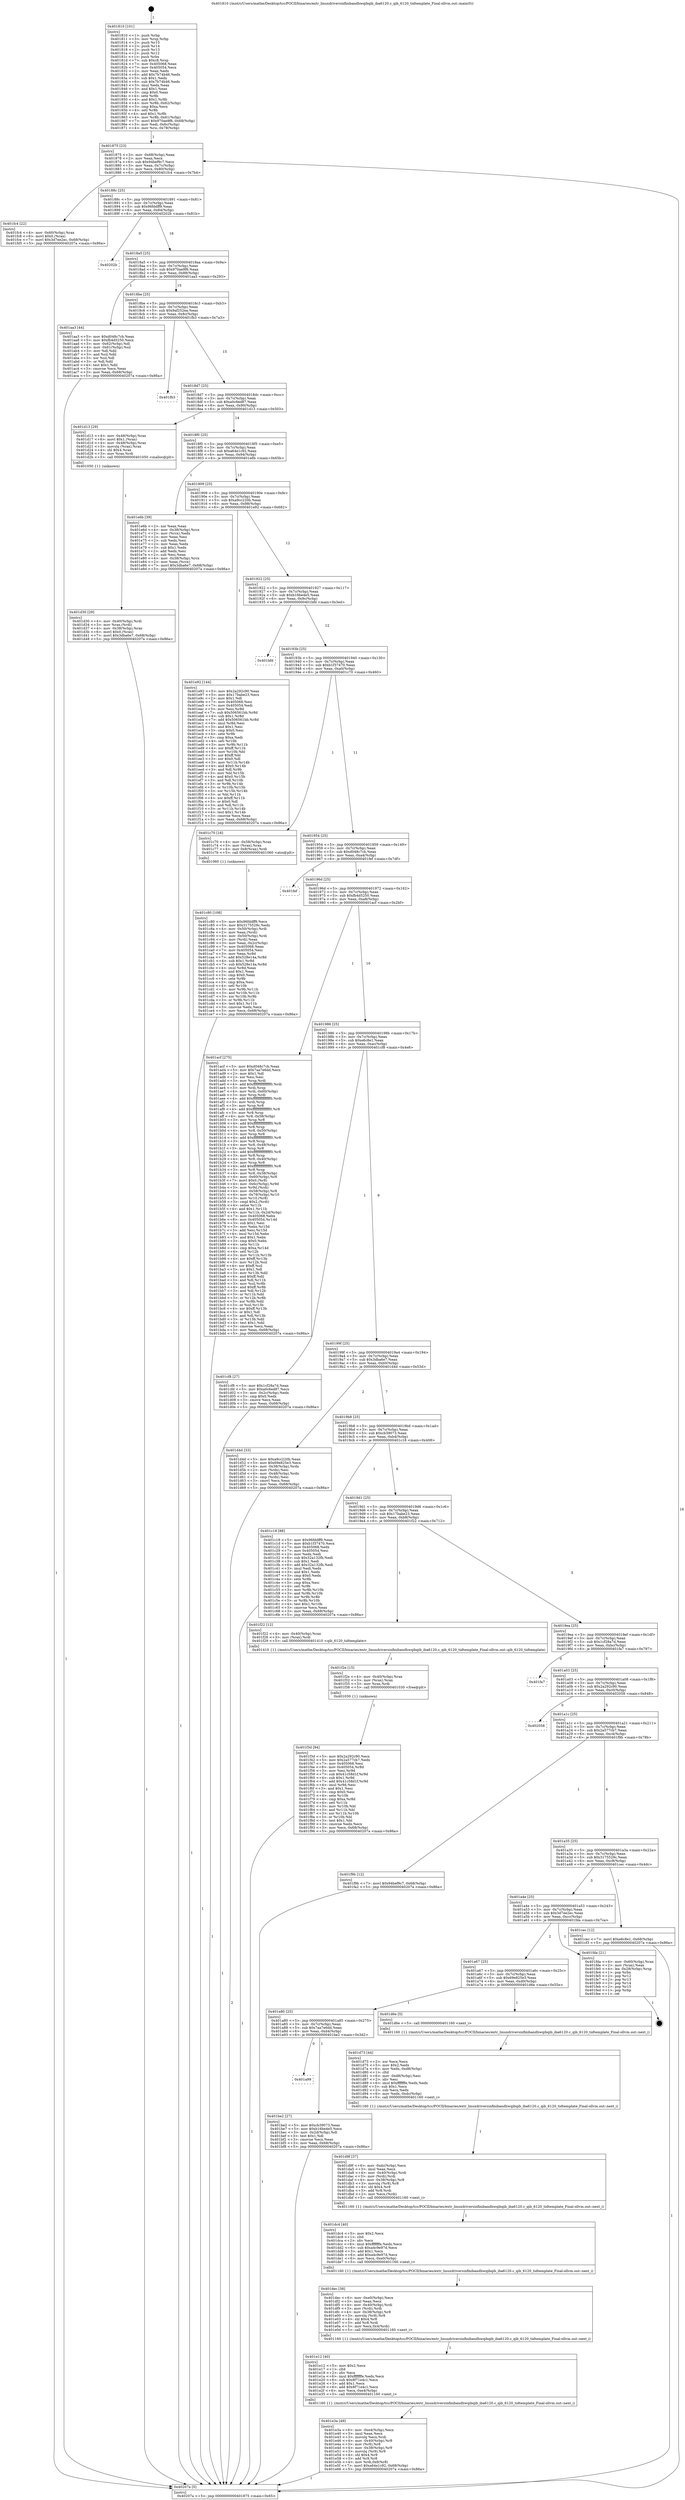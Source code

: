digraph "0x401810" {
  label = "0x401810 (/mnt/c/Users/mathe/Desktop/tcc/POCII/binaries/extr_linuxdriversinfinibandhwqibqib_iba6120.c_qib_6120_tidtemplate_Final-ollvm.out::main(0))"
  labelloc = "t"
  node[shape=record]

  Entry [label="",width=0.3,height=0.3,shape=circle,fillcolor=black,style=filled]
  "0x401875" [label="{
     0x401875 [23]\l
     | [instrs]\l
     &nbsp;&nbsp;0x401875 \<+3\>: mov -0x68(%rbp),%eax\l
     &nbsp;&nbsp;0x401878 \<+2\>: mov %eax,%ecx\l
     &nbsp;&nbsp;0x40187a \<+6\>: sub $0x94bef9c7,%ecx\l
     &nbsp;&nbsp;0x401880 \<+3\>: mov %eax,-0x7c(%rbp)\l
     &nbsp;&nbsp;0x401883 \<+3\>: mov %ecx,-0x80(%rbp)\l
     &nbsp;&nbsp;0x401886 \<+6\>: je 0000000000401fc4 \<main+0x7b4\>\l
  }"]
  "0x401fc4" [label="{
     0x401fc4 [22]\l
     | [instrs]\l
     &nbsp;&nbsp;0x401fc4 \<+4\>: mov -0x60(%rbp),%rax\l
     &nbsp;&nbsp;0x401fc8 \<+6\>: movl $0x0,(%rax)\l
     &nbsp;&nbsp;0x401fce \<+7\>: movl $0x3d7ee2ec,-0x68(%rbp)\l
     &nbsp;&nbsp;0x401fd5 \<+5\>: jmp 000000000040207a \<main+0x86a\>\l
  }"]
  "0x40188c" [label="{
     0x40188c [25]\l
     | [instrs]\l
     &nbsp;&nbsp;0x40188c \<+5\>: jmp 0000000000401891 \<main+0x81\>\l
     &nbsp;&nbsp;0x401891 \<+3\>: mov -0x7c(%rbp),%eax\l
     &nbsp;&nbsp;0x401894 \<+5\>: sub $0x96fddff9,%eax\l
     &nbsp;&nbsp;0x401899 \<+6\>: mov %eax,-0x84(%rbp)\l
     &nbsp;&nbsp;0x40189f \<+6\>: je 000000000040202b \<main+0x81b\>\l
  }"]
  Exit [label="",width=0.3,height=0.3,shape=circle,fillcolor=black,style=filled,peripheries=2]
  "0x40202b" [label="{
     0x40202b\l
  }", style=dashed]
  "0x4018a5" [label="{
     0x4018a5 [25]\l
     | [instrs]\l
     &nbsp;&nbsp;0x4018a5 \<+5\>: jmp 00000000004018aa \<main+0x9a\>\l
     &nbsp;&nbsp;0x4018aa \<+3\>: mov -0x7c(%rbp),%eax\l
     &nbsp;&nbsp;0x4018ad \<+5\>: sub $0x970ae9f6,%eax\l
     &nbsp;&nbsp;0x4018b2 \<+6\>: mov %eax,-0x88(%rbp)\l
     &nbsp;&nbsp;0x4018b8 \<+6\>: je 0000000000401aa3 \<main+0x293\>\l
  }"]
  "0x401f3d" [label="{
     0x401f3d [94]\l
     | [instrs]\l
     &nbsp;&nbsp;0x401f3d \<+5\>: mov $0x2a292c90,%ecx\l
     &nbsp;&nbsp;0x401f42 \<+5\>: mov $0x2a577cb7,%edx\l
     &nbsp;&nbsp;0x401f47 \<+7\>: mov 0x405068,%esi\l
     &nbsp;&nbsp;0x401f4e \<+8\>: mov 0x405054,%r8d\l
     &nbsp;&nbsp;0x401f56 \<+3\>: mov %esi,%r9d\l
     &nbsp;&nbsp;0x401f59 \<+7\>: sub $0x41c58d1f,%r9d\l
     &nbsp;&nbsp;0x401f60 \<+4\>: sub $0x1,%r9d\l
     &nbsp;&nbsp;0x401f64 \<+7\>: add $0x41c58d1f,%r9d\l
     &nbsp;&nbsp;0x401f6b \<+4\>: imul %r9d,%esi\l
     &nbsp;&nbsp;0x401f6f \<+3\>: and $0x1,%esi\l
     &nbsp;&nbsp;0x401f72 \<+3\>: cmp $0x0,%esi\l
     &nbsp;&nbsp;0x401f75 \<+4\>: sete %r10b\l
     &nbsp;&nbsp;0x401f79 \<+4\>: cmp $0xa,%r8d\l
     &nbsp;&nbsp;0x401f7d \<+4\>: setl %r11b\l
     &nbsp;&nbsp;0x401f81 \<+3\>: mov %r10b,%bl\l
     &nbsp;&nbsp;0x401f84 \<+3\>: and %r11b,%bl\l
     &nbsp;&nbsp;0x401f87 \<+3\>: xor %r11b,%r10b\l
     &nbsp;&nbsp;0x401f8a \<+3\>: or %r10b,%bl\l
     &nbsp;&nbsp;0x401f8d \<+3\>: test $0x1,%bl\l
     &nbsp;&nbsp;0x401f90 \<+3\>: cmovne %edx,%ecx\l
     &nbsp;&nbsp;0x401f93 \<+3\>: mov %ecx,-0x68(%rbp)\l
     &nbsp;&nbsp;0x401f96 \<+5\>: jmp 000000000040207a \<main+0x86a\>\l
  }"]
  "0x401aa3" [label="{
     0x401aa3 [44]\l
     | [instrs]\l
     &nbsp;&nbsp;0x401aa3 \<+5\>: mov $0xd048c7cb,%eax\l
     &nbsp;&nbsp;0x401aa8 \<+5\>: mov $0xfb4d5250,%ecx\l
     &nbsp;&nbsp;0x401aad \<+3\>: mov -0x62(%rbp),%dl\l
     &nbsp;&nbsp;0x401ab0 \<+4\>: mov -0x61(%rbp),%sil\l
     &nbsp;&nbsp;0x401ab4 \<+3\>: mov %dl,%dil\l
     &nbsp;&nbsp;0x401ab7 \<+3\>: and %sil,%dil\l
     &nbsp;&nbsp;0x401aba \<+3\>: xor %sil,%dl\l
     &nbsp;&nbsp;0x401abd \<+3\>: or %dl,%dil\l
     &nbsp;&nbsp;0x401ac0 \<+4\>: test $0x1,%dil\l
     &nbsp;&nbsp;0x401ac4 \<+3\>: cmovne %ecx,%eax\l
     &nbsp;&nbsp;0x401ac7 \<+3\>: mov %eax,-0x68(%rbp)\l
     &nbsp;&nbsp;0x401aca \<+5\>: jmp 000000000040207a \<main+0x86a\>\l
  }"]
  "0x4018be" [label="{
     0x4018be [25]\l
     | [instrs]\l
     &nbsp;&nbsp;0x4018be \<+5\>: jmp 00000000004018c3 \<main+0xb3\>\l
     &nbsp;&nbsp;0x4018c3 \<+3\>: mov -0x7c(%rbp),%eax\l
     &nbsp;&nbsp;0x4018c6 \<+5\>: sub $0x9af252ea,%eax\l
     &nbsp;&nbsp;0x4018cb \<+6\>: mov %eax,-0x8c(%rbp)\l
     &nbsp;&nbsp;0x4018d1 \<+6\>: je 0000000000401fb3 \<main+0x7a3\>\l
  }"]
  "0x40207a" [label="{
     0x40207a [5]\l
     | [instrs]\l
     &nbsp;&nbsp;0x40207a \<+5\>: jmp 0000000000401875 \<main+0x65\>\l
  }"]
  "0x401810" [label="{
     0x401810 [101]\l
     | [instrs]\l
     &nbsp;&nbsp;0x401810 \<+1\>: push %rbp\l
     &nbsp;&nbsp;0x401811 \<+3\>: mov %rsp,%rbp\l
     &nbsp;&nbsp;0x401814 \<+2\>: push %r15\l
     &nbsp;&nbsp;0x401816 \<+2\>: push %r14\l
     &nbsp;&nbsp;0x401818 \<+2\>: push %r13\l
     &nbsp;&nbsp;0x40181a \<+2\>: push %r12\l
     &nbsp;&nbsp;0x40181c \<+1\>: push %rbx\l
     &nbsp;&nbsp;0x40181d \<+7\>: sub $0xc8,%rsp\l
     &nbsp;&nbsp;0x401824 \<+7\>: mov 0x405068,%eax\l
     &nbsp;&nbsp;0x40182b \<+7\>: mov 0x405054,%ecx\l
     &nbsp;&nbsp;0x401832 \<+2\>: mov %eax,%edx\l
     &nbsp;&nbsp;0x401834 \<+6\>: add $0x7b74b46,%edx\l
     &nbsp;&nbsp;0x40183a \<+3\>: sub $0x1,%edx\l
     &nbsp;&nbsp;0x40183d \<+6\>: sub $0x7b74b46,%edx\l
     &nbsp;&nbsp;0x401843 \<+3\>: imul %edx,%eax\l
     &nbsp;&nbsp;0x401846 \<+3\>: and $0x1,%eax\l
     &nbsp;&nbsp;0x401849 \<+3\>: cmp $0x0,%eax\l
     &nbsp;&nbsp;0x40184c \<+4\>: sete %r8b\l
     &nbsp;&nbsp;0x401850 \<+4\>: and $0x1,%r8b\l
     &nbsp;&nbsp;0x401854 \<+4\>: mov %r8b,-0x62(%rbp)\l
     &nbsp;&nbsp;0x401858 \<+3\>: cmp $0xa,%ecx\l
     &nbsp;&nbsp;0x40185b \<+4\>: setl %r8b\l
     &nbsp;&nbsp;0x40185f \<+4\>: and $0x1,%r8b\l
     &nbsp;&nbsp;0x401863 \<+4\>: mov %r8b,-0x61(%rbp)\l
     &nbsp;&nbsp;0x401867 \<+7\>: movl $0x970ae9f6,-0x68(%rbp)\l
     &nbsp;&nbsp;0x40186e \<+3\>: mov %edi,-0x6c(%rbp)\l
     &nbsp;&nbsp;0x401871 \<+4\>: mov %rsi,-0x78(%rbp)\l
  }"]
  "0x401f2e" [label="{
     0x401f2e [15]\l
     | [instrs]\l
     &nbsp;&nbsp;0x401f2e \<+4\>: mov -0x40(%rbp),%rax\l
     &nbsp;&nbsp;0x401f32 \<+3\>: mov (%rax),%rax\l
     &nbsp;&nbsp;0x401f35 \<+3\>: mov %rax,%rdi\l
     &nbsp;&nbsp;0x401f38 \<+5\>: call 0000000000401030 \<free@plt\>\l
     | [calls]\l
     &nbsp;&nbsp;0x401030 \{1\} (unknown)\l
  }"]
  "0x401fb3" [label="{
     0x401fb3\l
  }", style=dashed]
  "0x4018d7" [label="{
     0x4018d7 [25]\l
     | [instrs]\l
     &nbsp;&nbsp;0x4018d7 \<+5\>: jmp 00000000004018dc \<main+0xcc\>\l
     &nbsp;&nbsp;0x4018dc \<+3\>: mov -0x7c(%rbp),%eax\l
     &nbsp;&nbsp;0x4018df \<+5\>: sub $0xa0c6ed87,%eax\l
     &nbsp;&nbsp;0x4018e4 \<+6\>: mov %eax,-0x90(%rbp)\l
     &nbsp;&nbsp;0x4018ea \<+6\>: je 0000000000401d13 \<main+0x503\>\l
  }"]
  "0x401e3a" [label="{
     0x401e3a [49]\l
     | [instrs]\l
     &nbsp;&nbsp;0x401e3a \<+6\>: mov -0xe4(%rbp),%ecx\l
     &nbsp;&nbsp;0x401e40 \<+3\>: imul %eax,%ecx\l
     &nbsp;&nbsp;0x401e43 \<+3\>: movslq %ecx,%rdi\l
     &nbsp;&nbsp;0x401e46 \<+4\>: mov -0x40(%rbp),%r8\l
     &nbsp;&nbsp;0x401e4a \<+3\>: mov (%r8),%r8\l
     &nbsp;&nbsp;0x401e4d \<+4\>: mov -0x38(%rbp),%r9\l
     &nbsp;&nbsp;0x401e51 \<+3\>: movslq (%r9),%r9\l
     &nbsp;&nbsp;0x401e54 \<+4\>: shl $0x4,%r9\l
     &nbsp;&nbsp;0x401e58 \<+3\>: add %r9,%r8\l
     &nbsp;&nbsp;0x401e5b \<+4\>: mov %rdi,0x8(%r8)\l
     &nbsp;&nbsp;0x401e5f \<+7\>: movl $0xa64e1c92,-0x68(%rbp)\l
     &nbsp;&nbsp;0x401e66 \<+5\>: jmp 000000000040207a \<main+0x86a\>\l
  }"]
  "0x401d13" [label="{
     0x401d13 [29]\l
     | [instrs]\l
     &nbsp;&nbsp;0x401d13 \<+4\>: mov -0x48(%rbp),%rax\l
     &nbsp;&nbsp;0x401d17 \<+6\>: movl $0x1,(%rax)\l
     &nbsp;&nbsp;0x401d1d \<+4\>: mov -0x48(%rbp),%rax\l
     &nbsp;&nbsp;0x401d21 \<+3\>: movslq (%rax),%rax\l
     &nbsp;&nbsp;0x401d24 \<+4\>: shl $0x4,%rax\l
     &nbsp;&nbsp;0x401d28 \<+3\>: mov %rax,%rdi\l
     &nbsp;&nbsp;0x401d2b \<+5\>: call 0000000000401050 \<malloc@plt\>\l
     | [calls]\l
     &nbsp;&nbsp;0x401050 \{1\} (unknown)\l
  }"]
  "0x4018f0" [label="{
     0x4018f0 [25]\l
     | [instrs]\l
     &nbsp;&nbsp;0x4018f0 \<+5\>: jmp 00000000004018f5 \<main+0xe5\>\l
     &nbsp;&nbsp;0x4018f5 \<+3\>: mov -0x7c(%rbp),%eax\l
     &nbsp;&nbsp;0x4018f8 \<+5\>: sub $0xa64e1c92,%eax\l
     &nbsp;&nbsp;0x4018fd \<+6\>: mov %eax,-0x94(%rbp)\l
     &nbsp;&nbsp;0x401903 \<+6\>: je 0000000000401e6b \<main+0x65b\>\l
  }"]
  "0x401e12" [label="{
     0x401e12 [40]\l
     | [instrs]\l
     &nbsp;&nbsp;0x401e12 \<+5\>: mov $0x2,%ecx\l
     &nbsp;&nbsp;0x401e17 \<+1\>: cltd\l
     &nbsp;&nbsp;0x401e18 \<+2\>: idiv %ecx\l
     &nbsp;&nbsp;0x401e1a \<+6\>: imul $0xfffffffe,%edx,%ecx\l
     &nbsp;&nbsp;0x401e20 \<+6\>: sub $0x8f71e4c1,%ecx\l
     &nbsp;&nbsp;0x401e26 \<+3\>: add $0x1,%ecx\l
     &nbsp;&nbsp;0x401e29 \<+6\>: add $0x8f71e4c1,%ecx\l
     &nbsp;&nbsp;0x401e2f \<+6\>: mov %ecx,-0xe4(%rbp)\l
     &nbsp;&nbsp;0x401e35 \<+5\>: call 0000000000401160 \<next_i\>\l
     | [calls]\l
     &nbsp;&nbsp;0x401160 \{1\} (/mnt/c/Users/mathe/Desktop/tcc/POCII/binaries/extr_linuxdriversinfinibandhwqibqib_iba6120.c_qib_6120_tidtemplate_Final-ollvm.out::next_i)\l
  }"]
  "0x401e6b" [label="{
     0x401e6b [39]\l
     | [instrs]\l
     &nbsp;&nbsp;0x401e6b \<+2\>: xor %eax,%eax\l
     &nbsp;&nbsp;0x401e6d \<+4\>: mov -0x38(%rbp),%rcx\l
     &nbsp;&nbsp;0x401e71 \<+2\>: mov (%rcx),%edx\l
     &nbsp;&nbsp;0x401e73 \<+2\>: mov %eax,%esi\l
     &nbsp;&nbsp;0x401e75 \<+2\>: sub %edx,%esi\l
     &nbsp;&nbsp;0x401e77 \<+2\>: mov %eax,%edx\l
     &nbsp;&nbsp;0x401e79 \<+3\>: sub $0x1,%edx\l
     &nbsp;&nbsp;0x401e7c \<+2\>: add %edx,%esi\l
     &nbsp;&nbsp;0x401e7e \<+2\>: sub %esi,%eax\l
     &nbsp;&nbsp;0x401e80 \<+4\>: mov -0x38(%rbp),%rcx\l
     &nbsp;&nbsp;0x401e84 \<+2\>: mov %eax,(%rcx)\l
     &nbsp;&nbsp;0x401e86 \<+7\>: movl $0x3dba6e7,-0x68(%rbp)\l
     &nbsp;&nbsp;0x401e8d \<+5\>: jmp 000000000040207a \<main+0x86a\>\l
  }"]
  "0x401909" [label="{
     0x401909 [25]\l
     | [instrs]\l
     &nbsp;&nbsp;0x401909 \<+5\>: jmp 000000000040190e \<main+0xfe\>\l
     &nbsp;&nbsp;0x40190e \<+3\>: mov -0x7c(%rbp),%eax\l
     &nbsp;&nbsp;0x401911 \<+5\>: sub $0xa9cc220b,%eax\l
     &nbsp;&nbsp;0x401916 \<+6\>: mov %eax,-0x98(%rbp)\l
     &nbsp;&nbsp;0x40191c \<+6\>: je 0000000000401e92 \<main+0x682\>\l
  }"]
  "0x401dec" [label="{
     0x401dec [38]\l
     | [instrs]\l
     &nbsp;&nbsp;0x401dec \<+6\>: mov -0xe0(%rbp),%ecx\l
     &nbsp;&nbsp;0x401df2 \<+3\>: imul %eax,%ecx\l
     &nbsp;&nbsp;0x401df5 \<+4\>: mov -0x40(%rbp),%rdi\l
     &nbsp;&nbsp;0x401df9 \<+3\>: mov (%rdi),%rdi\l
     &nbsp;&nbsp;0x401dfc \<+4\>: mov -0x38(%rbp),%r8\l
     &nbsp;&nbsp;0x401e00 \<+3\>: movslq (%r8),%r8\l
     &nbsp;&nbsp;0x401e03 \<+4\>: shl $0x4,%r8\l
     &nbsp;&nbsp;0x401e07 \<+3\>: add %r8,%rdi\l
     &nbsp;&nbsp;0x401e0a \<+3\>: mov %ecx,0x4(%rdi)\l
     &nbsp;&nbsp;0x401e0d \<+5\>: call 0000000000401160 \<next_i\>\l
     | [calls]\l
     &nbsp;&nbsp;0x401160 \{1\} (/mnt/c/Users/mathe/Desktop/tcc/POCII/binaries/extr_linuxdriversinfinibandhwqibqib_iba6120.c_qib_6120_tidtemplate_Final-ollvm.out::next_i)\l
  }"]
  "0x401e92" [label="{
     0x401e92 [144]\l
     | [instrs]\l
     &nbsp;&nbsp;0x401e92 \<+5\>: mov $0x2a292c90,%eax\l
     &nbsp;&nbsp;0x401e97 \<+5\>: mov $0x17babe23,%ecx\l
     &nbsp;&nbsp;0x401e9c \<+2\>: mov $0x1,%dl\l
     &nbsp;&nbsp;0x401e9e \<+7\>: mov 0x405068,%esi\l
     &nbsp;&nbsp;0x401ea5 \<+7\>: mov 0x405054,%edi\l
     &nbsp;&nbsp;0x401eac \<+3\>: mov %esi,%r8d\l
     &nbsp;&nbsp;0x401eaf \<+7\>: sub $0x506561bb,%r8d\l
     &nbsp;&nbsp;0x401eb6 \<+4\>: sub $0x1,%r8d\l
     &nbsp;&nbsp;0x401eba \<+7\>: add $0x506561bb,%r8d\l
     &nbsp;&nbsp;0x401ec1 \<+4\>: imul %r8d,%esi\l
     &nbsp;&nbsp;0x401ec5 \<+3\>: and $0x1,%esi\l
     &nbsp;&nbsp;0x401ec8 \<+3\>: cmp $0x0,%esi\l
     &nbsp;&nbsp;0x401ecb \<+4\>: sete %r9b\l
     &nbsp;&nbsp;0x401ecf \<+3\>: cmp $0xa,%edi\l
     &nbsp;&nbsp;0x401ed2 \<+4\>: setl %r10b\l
     &nbsp;&nbsp;0x401ed6 \<+3\>: mov %r9b,%r11b\l
     &nbsp;&nbsp;0x401ed9 \<+4\>: xor $0xff,%r11b\l
     &nbsp;&nbsp;0x401edd \<+3\>: mov %r10b,%bl\l
     &nbsp;&nbsp;0x401ee0 \<+3\>: xor $0xff,%bl\l
     &nbsp;&nbsp;0x401ee3 \<+3\>: xor $0x0,%dl\l
     &nbsp;&nbsp;0x401ee6 \<+3\>: mov %r11b,%r14b\l
     &nbsp;&nbsp;0x401ee9 \<+4\>: and $0x0,%r14b\l
     &nbsp;&nbsp;0x401eed \<+3\>: and %dl,%r9b\l
     &nbsp;&nbsp;0x401ef0 \<+3\>: mov %bl,%r15b\l
     &nbsp;&nbsp;0x401ef3 \<+4\>: and $0x0,%r15b\l
     &nbsp;&nbsp;0x401ef7 \<+3\>: and %dl,%r10b\l
     &nbsp;&nbsp;0x401efa \<+3\>: or %r9b,%r14b\l
     &nbsp;&nbsp;0x401efd \<+3\>: or %r10b,%r15b\l
     &nbsp;&nbsp;0x401f00 \<+3\>: xor %r15b,%r14b\l
     &nbsp;&nbsp;0x401f03 \<+3\>: or %bl,%r11b\l
     &nbsp;&nbsp;0x401f06 \<+4\>: xor $0xff,%r11b\l
     &nbsp;&nbsp;0x401f0a \<+3\>: or $0x0,%dl\l
     &nbsp;&nbsp;0x401f0d \<+3\>: and %dl,%r11b\l
     &nbsp;&nbsp;0x401f10 \<+3\>: or %r11b,%r14b\l
     &nbsp;&nbsp;0x401f13 \<+4\>: test $0x1,%r14b\l
     &nbsp;&nbsp;0x401f17 \<+3\>: cmovne %ecx,%eax\l
     &nbsp;&nbsp;0x401f1a \<+3\>: mov %eax,-0x68(%rbp)\l
     &nbsp;&nbsp;0x401f1d \<+5\>: jmp 000000000040207a \<main+0x86a\>\l
  }"]
  "0x401922" [label="{
     0x401922 [25]\l
     | [instrs]\l
     &nbsp;&nbsp;0x401922 \<+5\>: jmp 0000000000401927 \<main+0x117\>\l
     &nbsp;&nbsp;0x401927 \<+3\>: mov -0x7c(%rbp),%eax\l
     &nbsp;&nbsp;0x40192a \<+5\>: sub $0xb16be4e5,%eax\l
     &nbsp;&nbsp;0x40192f \<+6\>: mov %eax,-0x9c(%rbp)\l
     &nbsp;&nbsp;0x401935 \<+6\>: je 0000000000401bfd \<main+0x3ed\>\l
  }"]
  "0x401dc4" [label="{
     0x401dc4 [40]\l
     | [instrs]\l
     &nbsp;&nbsp;0x401dc4 \<+5\>: mov $0x2,%ecx\l
     &nbsp;&nbsp;0x401dc9 \<+1\>: cltd\l
     &nbsp;&nbsp;0x401dca \<+2\>: idiv %ecx\l
     &nbsp;&nbsp;0x401dcc \<+6\>: imul $0xfffffffe,%edx,%ecx\l
     &nbsp;&nbsp;0x401dd2 \<+6\>: sub $0xa4c9e97d,%ecx\l
     &nbsp;&nbsp;0x401dd8 \<+3\>: add $0x1,%ecx\l
     &nbsp;&nbsp;0x401ddb \<+6\>: add $0xa4c9e97d,%ecx\l
     &nbsp;&nbsp;0x401de1 \<+6\>: mov %ecx,-0xe0(%rbp)\l
     &nbsp;&nbsp;0x401de7 \<+5\>: call 0000000000401160 \<next_i\>\l
     | [calls]\l
     &nbsp;&nbsp;0x401160 \{1\} (/mnt/c/Users/mathe/Desktop/tcc/POCII/binaries/extr_linuxdriversinfinibandhwqibqib_iba6120.c_qib_6120_tidtemplate_Final-ollvm.out::next_i)\l
  }"]
  "0x401bfd" [label="{
     0x401bfd\l
  }", style=dashed]
  "0x40193b" [label="{
     0x40193b [25]\l
     | [instrs]\l
     &nbsp;&nbsp;0x40193b \<+5\>: jmp 0000000000401940 \<main+0x130\>\l
     &nbsp;&nbsp;0x401940 \<+3\>: mov -0x7c(%rbp),%eax\l
     &nbsp;&nbsp;0x401943 \<+5\>: sub $0xb1f37470,%eax\l
     &nbsp;&nbsp;0x401948 \<+6\>: mov %eax,-0xa0(%rbp)\l
     &nbsp;&nbsp;0x40194e \<+6\>: je 0000000000401c70 \<main+0x460\>\l
  }"]
  "0x401d9f" [label="{
     0x401d9f [37]\l
     | [instrs]\l
     &nbsp;&nbsp;0x401d9f \<+6\>: mov -0xdc(%rbp),%ecx\l
     &nbsp;&nbsp;0x401da5 \<+3\>: imul %eax,%ecx\l
     &nbsp;&nbsp;0x401da8 \<+4\>: mov -0x40(%rbp),%rdi\l
     &nbsp;&nbsp;0x401dac \<+3\>: mov (%rdi),%rdi\l
     &nbsp;&nbsp;0x401daf \<+4\>: mov -0x38(%rbp),%r8\l
     &nbsp;&nbsp;0x401db3 \<+3\>: movslq (%r8),%r8\l
     &nbsp;&nbsp;0x401db6 \<+4\>: shl $0x4,%r8\l
     &nbsp;&nbsp;0x401dba \<+3\>: add %r8,%rdi\l
     &nbsp;&nbsp;0x401dbd \<+2\>: mov %ecx,(%rdi)\l
     &nbsp;&nbsp;0x401dbf \<+5\>: call 0000000000401160 \<next_i\>\l
     | [calls]\l
     &nbsp;&nbsp;0x401160 \{1\} (/mnt/c/Users/mathe/Desktop/tcc/POCII/binaries/extr_linuxdriversinfinibandhwqibqib_iba6120.c_qib_6120_tidtemplate_Final-ollvm.out::next_i)\l
  }"]
  "0x401c70" [label="{
     0x401c70 [16]\l
     | [instrs]\l
     &nbsp;&nbsp;0x401c70 \<+4\>: mov -0x58(%rbp),%rax\l
     &nbsp;&nbsp;0x401c74 \<+3\>: mov (%rax),%rax\l
     &nbsp;&nbsp;0x401c77 \<+4\>: mov 0x8(%rax),%rdi\l
     &nbsp;&nbsp;0x401c7b \<+5\>: call 0000000000401060 \<atoi@plt\>\l
     | [calls]\l
     &nbsp;&nbsp;0x401060 \{1\} (unknown)\l
  }"]
  "0x401954" [label="{
     0x401954 [25]\l
     | [instrs]\l
     &nbsp;&nbsp;0x401954 \<+5\>: jmp 0000000000401959 \<main+0x149\>\l
     &nbsp;&nbsp;0x401959 \<+3\>: mov -0x7c(%rbp),%eax\l
     &nbsp;&nbsp;0x40195c \<+5\>: sub $0xd048c7cb,%eax\l
     &nbsp;&nbsp;0x401961 \<+6\>: mov %eax,-0xa4(%rbp)\l
     &nbsp;&nbsp;0x401967 \<+6\>: je 0000000000401fef \<main+0x7df\>\l
  }"]
  "0x401d73" [label="{
     0x401d73 [44]\l
     | [instrs]\l
     &nbsp;&nbsp;0x401d73 \<+2\>: xor %ecx,%ecx\l
     &nbsp;&nbsp;0x401d75 \<+5\>: mov $0x2,%edx\l
     &nbsp;&nbsp;0x401d7a \<+6\>: mov %edx,-0xd8(%rbp)\l
     &nbsp;&nbsp;0x401d80 \<+1\>: cltd\l
     &nbsp;&nbsp;0x401d81 \<+6\>: mov -0xd8(%rbp),%esi\l
     &nbsp;&nbsp;0x401d87 \<+2\>: idiv %esi\l
     &nbsp;&nbsp;0x401d89 \<+6\>: imul $0xfffffffe,%edx,%edx\l
     &nbsp;&nbsp;0x401d8f \<+3\>: sub $0x1,%ecx\l
     &nbsp;&nbsp;0x401d92 \<+2\>: sub %ecx,%edx\l
     &nbsp;&nbsp;0x401d94 \<+6\>: mov %edx,-0xdc(%rbp)\l
     &nbsp;&nbsp;0x401d9a \<+5\>: call 0000000000401160 \<next_i\>\l
     | [calls]\l
     &nbsp;&nbsp;0x401160 \{1\} (/mnt/c/Users/mathe/Desktop/tcc/POCII/binaries/extr_linuxdriversinfinibandhwqibqib_iba6120.c_qib_6120_tidtemplate_Final-ollvm.out::next_i)\l
  }"]
  "0x401fef" [label="{
     0x401fef\l
  }", style=dashed]
  "0x40196d" [label="{
     0x40196d [25]\l
     | [instrs]\l
     &nbsp;&nbsp;0x40196d \<+5\>: jmp 0000000000401972 \<main+0x162\>\l
     &nbsp;&nbsp;0x401972 \<+3\>: mov -0x7c(%rbp),%eax\l
     &nbsp;&nbsp;0x401975 \<+5\>: sub $0xfb4d5250,%eax\l
     &nbsp;&nbsp;0x40197a \<+6\>: mov %eax,-0xa8(%rbp)\l
     &nbsp;&nbsp;0x401980 \<+6\>: je 0000000000401acf \<main+0x2bf\>\l
  }"]
  "0x401d30" [label="{
     0x401d30 [29]\l
     | [instrs]\l
     &nbsp;&nbsp;0x401d30 \<+4\>: mov -0x40(%rbp),%rdi\l
     &nbsp;&nbsp;0x401d34 \<+3\>: mov %rax,(%rdi)\l
     &nbsp;&nbsp;0x401d37 \<+4\>: mov -0x38(%rbp),%rax\l
     &nbsp;&nbsp;0x401d3b \<+6\>: movl $0x0,(%rax)\l
     &nbsp;&nbsp;0x401d41 \<+7\>: movl $0x3dba6e7,-0x68(%rbp)\l
     &nbsp;&nbsp;0x401d48 \<+5\>: jmp 000000000040207a \<main+0x86a\>\l
  }"]
  "0x401acf" [label="{
     0x401acf [275]\l
     | [instrs]\l
     &nbsp;&nbsp;0x401acf \<+5\>: mov $0xd048c7cb,%eax\l
     &nbsp;&nbsp;0x401ad4 \<+5\>: mov $0x7aa7e6dd,%ecx\l
     &nbsp;&nbsp;0x401ad9 \<+2\>: mov $0x1,%dl\l
     &nbsp;&nbsp;0x401adb \<+2\>: xor %esi,%esi\l
     &nbsp;&nbsp;0x401add \<+3\>: mov %rsp,%rdi\l
     &nbsp;&nbsp;0x401ae0 \<+4\>: add $0xfffffffffffffff0,%rdi\l
     &nbsp;&nbsp;0x401ae4 \<+3\>: mov %rdi,%rsp\l
     &nbsp;&nbsp;0x401ae7 \<+4\>: mov %rdi,-0x60(%rbp)\l
     &nbsp;&nbsp;0x401aeb \<+3\>: mov %rsp,%rdi\l
     &nbsp;&nbsp;0x401aee \<+4\>: add $0xfffffffffffffff0,%rdi\l
     &nbsp;&nbsp;0x401af2 \<+3\>: mov %rdi,%rsp\l
     &nbsp;&nbsp;0x401af5 \<+3\>: mov %rsp,%r8\l
     &nbsp;&nbsp;0x401af8 \<+4\>: add $0xfffffffffffffff0,%r8\l
     &nbsp;&nbsp;0x401afc \<+3\>: mov %r8,%rsp\l
     &nbsp;&nbsp;0x401aff \<+4\>: mov %r8,-0x58(%rbp)\l
     &nbsp;&nbsp;0x401b03 \<+3\>: mov %rsp,%r8\l
     &nbsp;&nbsp;0x401b06 \<+4\>: add $0xfffffffffffffff0,%r8\l
     &nbsp;&nbsp;0x401b0a \<+3\>: mov %r8,%rsp\l
     &nbsp;&nbsp;0x401b0d \<+4\>: mov %r8,-0x50(%rbp)\l
     &nbsp;&nbsp;0x401b11 \<+3\>: mov %rsp,%r8\l
     &nbsp;&nbsp;0x401b14 \<+4\>: add $0xfffffffffffffff0,%r8\l
     &nbsp;&nbsp;0x401b18 \<+3\>: mov %r8,%rsp\l
     &nbsp;&nbsp;0x401b1b \<+4\>: mov %r8,-0x48(%rbp)\l
     &nbsp;&nbsp;0x401b1f \<+3\>: mov %rsp,%r8\l
     &nbsp;&nbsp;0x401b22 \<+4\>: add $0xfffffffffffffff0,%r8\l
     &nbsp;&nbsp;0x401b26 \<+3\>: mov %r8,%rsp\l
     &nbsp;&nbsp;0x401b29 \<+4\>: mov %r8,-0x40(%rbp)\l
     &nbsp;&nbsp;0x401b2d \<+3\>: mov %rsp,%r8\l
     &nbsp;&nbsp;0x401b30 \<+4\>: add $0xfffffffffffffff0,%r8\l
     &nbsp;&nbsp;0x401b34 \<+3\>: mov %r8,%rsp\l
     &nbsp;&nbsp;0x401b37 \<+4\>: mov %r8,-0x38(%rbp)\l
     &nbsp;&nbsp;0x401b3b \<+4\>: mov -0x60(%rbp),%r8\l
     &nbsp;&nbsp;0x401b3f \<+7\>: movl $0x0,(%r8)\l
     &nbsp;&nbsp;0x401b46 \<+4\>: mov -0x6c(%rbp),%r9d\l
     &nbsp;&nbsp;0x401b4a \<+3\>: mov %r9d,(%rdi)\l
     &nbsp;&nbsp;0x401b4d \<+4\>: mov -0x58(%rbp),%r8\l
     &nbsp;&nbsp;0x401b51 \<+4\>: mov -0x78(%rbp),%r10\l
     &nbsp;&nbsp;0x401b55 \<+3\>: mov %r10,(%r8)\l
     &nbsp;&nbsp;0x401b58 \<+3\>: cmpl $0x2,(%rdi)\l
     &nbsp;&nbsp;0x401b5b \<+4\>: setne %r11b\l
     &nbsp;&nbsp;0x401b5f \<+4\>: and $0x1,%r11b\l
     &nbsp;&nbsp;0x401b63 \<+4\>: mov %r11b,-0x2d(%rbp)\l
     &nbsp;&nbsp;0x401b67 \<+7\>: mov 0x405068,%ebx\l
     &nbsp;&nbsp;0x401b6e \<+8\>: mov 0x405054,%r14d\l
     &nbsp;&nbsp;0x401b76 \<+3\>: sub $0x1,%esi\l
     &nbsp;&nbsp;0x401b79 \<+3\>: mov %ebx,%r15d\l
     &nbsp;&nbsp;0x401b7c \<+3\>: add %esi,%r15d\l
     &nbsp;&nbsp;0x401b7f \<+4\>: imul %r15d,%ebx\l
     &nbsp;&nbsp;0x401b83 \<+3\>: and $0x1,%ebx\l
     &nbsp;&nbsp;0x401b86 \<+3\>: cmp $0x0,%ebx\l
     &nbsp;&nbsp;0x401b89 \<+4\>: sete %r11b\l
     &nbsp;&nbsp;0x401b8d \<+4\>: cmp $0xa,%r14d\l
     &nbsp;&nbsp;0x401b91 \<+4\>: setl %r12b\l
     &nbsp;&nbsp;0x401b95 \<+3\>: mov %r11b,%r13b\l
     &nbsp;&nbsp;0x401b98 \<+4\>: xor $0xff,%r13b\l
     &nbsp;&nbsp;0x401b9c \<+3\>: mov %r12b,%sil\l
     &nbsp;&nbsp;0x401b9f \<+4\>: xor $0xff,%sil\l
     &nbsp;&nbsp;0x401ba3 \<+3\>: xor $0x1,%dl\l
     &nbsp;&nbsp;0x401ba6 \<+3\>: mov %r13b,%dil\l
     &nbsp;&nbsp;0x401ba9 \<+4\>: and $0xff,%dil\l
     &nbsp;&nbsp;0x401bad \<+3\>: and %dl,%r11b\l
     &nbsp;&nbsp;0x401bb0 \<+3\>: mov %sil,%r8b\l
     &nbsp;&nbsp;0x401bb3 \<+4\>: and $0xff,%r8b\l
     &nbsp;&nbsp;0x401bb7 \<+3\>: and %dl,%r12b\l
     &nbsp;&nbsp;0x401bba \<+3\>: or %r11b,%dil\l
     &nbsp;&nbsp;0x401bbd \<+3\>: or %r12b,%r8b\l
     &nbsp;&nbsp;0x401bc0 \<+3\>: xor %r8b,%dil\l
     &nbsp;&nbsp;0x401bc3 \<+3\>: or %sil,%r13b\l
     &nbsp;&nbsp;0x401bc6 \<+4\>: xor $0xff,%r13b\l
     &nbsp;&nbsp;0x401bca \<+3\>: or $0x1,%dl\l
     &nbsp;&nbsp;0x401bcd \<+3\>: and %dl,%r13b\l
     &nbsp;&nbsp;0x401bd0 \<+3\>: or %r13b,%dil\l
     &nbsp;&nbsp;0x401bd3 \<+4\>: test $0x1,%dil\l
     &nbsp;&nbsp;0x401bd7 \<+3\>: cmovne %ecx,%eax\l
     &nbsp;&nbsp;0x401bda \<+3\>: mov %eax,-0x68(%rbp)\l
     &nbsp;&nbsp;0x401bdd \<+5\>: jmp 000000000040207a \<main+0x86a\>\l
  }"]
  "0x401986" [label="{
     0x401986 [25]\l
     | [instrs]\l
     &nbsp;&nbsp;0x401986 \<+5\>: jmp 000000000040198b \<main+0x17b\>\l
     &nbsp;&nbsp;0x40198b \<+3\>: mov -0x7c(%rbp),%eax\l
     &nbsp;&nbsp;0x40198e \<+5\>: sub $0xe6c8e1,%eax\l
     &nbsp;&nbsp;0x401993 \<+6\>: mov %eax,-0xac(%rbp)\l
     &nbsp;&nbsp;0x401999 \<+6\>: je 0000000000401cf8 \<main+0x4e8\>\l
  }"]
  "0x401c80" [label="{
     0x401c80 [108]\l
     | [instrs]\l
     &nbsp;&nbsp;0x401c80 \<+5\>: mov $0x96fddff9,%ecx\l
     &nbsp;&nbsp;0x401c85 \<+5\>: mov $0x3175529c,%edx\l
     &nbsp;&nbsp;0x401c8a \<+4\>: mov -0x50(%rbp),%rdi\l
     &nbsp;&nbsp;0x401c8e \<+2\>: mov %eax,(%rdi)\l
     &nbsp;&nbsp;0x401c90 \<+4\>: mov -0x50(%rbp),%rdi\l
     &nbsp;&nbsp;0x401c94 \<+2\>: mov (%rdi),%eax\l
     &nbsp;&nbsp;0x401c96 \<+3\>: mov %eax,-0x2c(%rbp)\l
     &nbsp;&nbsp;0x401c99 \<+7\>: mov 0x405068,%eax\l
     &nbsp;&nbsp;0x401ca0 \<+7\>: mov 0x405054,%esi\l
     &nbsp;&nbsp;0x401ca7 \<+3\>: mov %eax,%r8d\l
     &nbsp;&nbsp;0x401caa \<+7\>: add $0x528e14a,%r8d\l
     &nbsp;&nbsp;0x401cb1 \<+4\>: sub $0x1,%r8d\l
     &nbsp;&nbsp;0x401cb5 \<+7\>: sub $0x528e14a,%r8d\l
     &nbsp;&nbsp;0x401cbc \<+4\>: imul %r8d,%eax\l
     &nbsp;&nbsp;0x401cc0 \<+3\>: and $0x1,%eax\l
     &nbsp;&nbsp;0x401cc3 \<+3\>: cmp $0x0,%eax\l
     &nbsp;&nbsp;0x401cc6 \<+4\>: sete %r9b\l
     &nbsp;&nbsp;0x401cca \<+3\>: cmp $0xa,%esi\l
     &nbsp;&nbsp;0x401ccd \<+4\>: setl %r10b\l
     &nbsp;&nbsp;0x401cd1 \<+3\>: mov %r9b,%r11b\l
     &nbsp;&nbsp;0x401cd4 \<+3\>: and %r10b,%r11b\l
     &nbsp;&nbsp;0x401cd7 \<+3\>: xor %r10b,%r9b\l
     &nbsp;&nbsp;0x401cda \<+3\>: or %r9b,%r11b\l
     &nbsp;&nbsp;0x401cdd \<+4\>: test $0x1,%r11b\l
     &nbsp;&nbsp;0x401ce1 \<+3\>: cmovne %edx,%ecx\l
     &nbsp;&nbsp;0x401ce4 \<+3\>: mov %ecx,-0x68(%rbp)\l
     &nbsp;&nbsp;0x401ce7 \<+5\>: jmp 000000000040207a \<main+0x86a\>\l
  }"]
  "0x401a99" [label="{
     0x401a99\l
  }", style=dashed]
  "0x401cf8" [label="{
     0x401cf8 [27]\l
     | [instrs]\l
     &nbsp;&nbsp;0x401cf8 \<+5\>: mov $0x1cf28a7d,%eax\l
     &nbsp;&nbsp;0x401cfd \<+5\>: mov $0xa0c6ed87,%ecx\l
     &nbsp;&nbsp;0x401d02 \<+3\>: mov -0x2c(%rbp),%edx\l
     &nbsp;&nbsp;0x401d05 \<+3\>: cmp $0x0,%edx\l
     &nbsp;&nbsp;0x401d08 \<+3\>: cmove %ecx,%eax\l
     &nbsp;&nbsp;0x401d0b \<+3\>: mov %eax,-0x68(%rbp)\l
     &nbsp;&nbsp;0x401d0e \<+5\>: jmp 000000000040207a \<main+0x86a\>\l
  }"]
  "0x40199f" [label="{
     0x40199f [25]\l
     | [instrs]\l
     &nbsp;&nbsp;0x40199f \<+5\>: jmp 00000000004019a4 \<main+0x194\>\l
     &nbsp;&nbsp;0x4019a4 \<+3\>: mov -0x7c(%rbp),%eax\l
     &nbsp;&nbsp;0x4019a7 \<+5\>: sub $0x3dba6e7,%eax\l
     &nbsp;&nbsp;0x4019ac \<+6\>: mov %eax,-0xb0(%rbp)\l
     &nbsp;&nbsp;0x4019b2 \<+6\>: je 0000000000401d4d \<main+0x53d\>\l
  }"]
  "0x401be2" [label="{
     0x401be2 [27]\l
     | [instrs]\l
     &nbsp;&nbsp;0x401be2 \<+5\>: mov $0xcb39073,%eax\l
     &nbsp;&nbsp;0x401be7 \<+5\>: mov $0xb16be4e5,%ecx\l
     &nbsp;&nbsp;0x401bec \<+3\>: mov -0x2d(%rbp),%dl\l
     &nbsp;&nbsp;0x401bef \<+3\>: test $0x1,%dl\l
     &nbsp;&nbsp;0x401bf2 \<+3\>: cmovne %ecx,%eax\l
     &nbsp;&nbsp;0x401bf5 \<+3\>: mov %eax,-0x68(%rbp)\l
     &nbsp;&nbsp;0x401bf8 \<+5\>: jmp 000000000040207a \<main+0x86a\>\l
  }"]
  "0x401d4d" [label="{
     0x401d4d [33]\l
     | [instrs]\l
     &nbsp;&nbsp;0x401d4d \<+5\>: mov $0xa9cc220b,%eax\l
     &nbsp;&nbsp;0x401d52 \<+5\>: mov $0x69e825e3,%ecx\l
     &nbsp;&nbsp;0x401d57 \<+4\>: mov -0x38(%rbp),%rdx\l
     &nbsp;&nbsp;0x401d5b \<+2\>: mov (%rdx),%esi\l
     &nbsp;&nbsp;0x401d5d \<+4\>: mov -0x48(%rbp),%rdx\l
     &nbsp;&nbsp;0x401d61 \<+2\>: cmp (%rdx),%esi\l
     &nbsp;&nbsp;0x401d63 \<+3\>: cmovl %ecx,%eax\l
     &nbsp;&nbsp;0x401d66 \<+3\>: mov %eax,-0x68(%rbp)\l
     &nbsp;&nbsp;0x401d69 \<+5\>: jmp 000000000040207a \<main+0x86a\>\l
  }"]
  "0x4019b8" [label="{
     0x4019b8 [25]\l
     | [instrs]\l
     &nbsp;&nbsp;0x4019b8 \<+5\>: jmp 00000000004019bd \<main+0x1ad\>\l
     &nbsp;&nbsp;0x4019bd \<+3\>: mov -0x7c(%rbp),%eax\l
     &nbsp;&nbsp;0x4019c0 \<+5\>: sub $0xcb39073,%eax\l
     &nbsp;&nbsp;0x4019c5 \<+6\>: mov %eax,-0xb4(%rbp)\l
     &nbsp;&nbsp;0x4019cb \<+6\>: je 0000000000401c18 \<main+0x408\>\l
  }"]
  "0x401a80" [label="{
     0x401a80 [25]\l
     | [instrs]\l
     &nbsp;&nbsp;0x401a80 \<+5\>: jmp 0000000000401a85 \<main+0x275\>\l
     &nbsp;&nbsp;0x401a85 \<+3\>: mov -0x7c(%rbp),%eax\l
     &nbsp;&nbsp;0x401a88 \<+5\>: sub $0x7aa7e6dd,%eax\l
     &nbsp;&nbsp;0x401a8d \<+6\>: mov %eax,-0xd4(%rbp)\l
     &nbsp;&nbsp;0x401a93 \<+6\>: je 0000000000401be2 \<main+0x3d2\>\l
  }"]
  "0x401c18" [label="{
     0x401c18 [88]\l
     | [instrs]\l
     &nbsp;&nbsp;0x401c18 \<+5\>: mov $0x96fddff9,%eax\l
     &nbsp;&nbsp;0x401c1d \<+5\>: mov $0xb1f37470,%ecx\l
     &nbsp;&nbsp;0x401c22 \<+7\>: mov 0x405068,%edx\l
     &nbsp;&nbsp;0x401c29 \<+7\>: mov 0x405054,%esi\l
     &nbsp;&nbsp;0x401c30 \<+2\>: mov %edx,%edi\l
     &nbsp;&nbsp;0x401c32 \<+6\>: sub $0x32a132fb,%edi\l
     &nbsp;&nbsp;0x401c38 \<+3\>: sub $0x1,%edi\l
     &nbsp;&nbsp;0x401c3b \<+6\>: add $0x32a132fb,%edi\l
     &nbsp;&nbsp;0x401c41 \<+3\>: imul %edi,%edx\l
     &nbsp;&nbsp;0x401c44 \<+3\>: and $0x1,%edx\l
     &nbsp;&nbsp;0x401c47 \<+3\>: cmp $0x0,%edx\l
     &nbsp;&nbsp;0x401c4a \<+4\>: sete %r8b\l
     &nbsp;&nbsp;0x401c4e \<+3\>: cmp $0xa,%esi\l
     &nbsp;&nbsp;0x401c51 \<+4\>: setl %r9b\l
     &nbsp;&nbsp;0x401c55 \<+3\>: mov %r8b,%r10b\l
     &nbsp;&nbsp;0x401c58 \<+3\>: and %r9b,%r10b\l
     &nbsp;&nbsp;0x401c5b \<+3\>: xor %r9b,%r8b\l
     &nbsp;&nbsp;0x401c5e \<+3\>: or %r8b,%r10b\l
     &nbsp;&nbsp;0x401c61 \<+4\>: test $0x1,%r10b\l
     &nbsp;&nbsp;0x401c65 \<+3\>: cmovne %ecx,%eax\l
     &nbsp;&nbsp;0x401c68 \<+3\>: mov %eax,-0x68(%rbp)\l
     &nbsp;&nbsp;0x401c6b \<+5\>: jmp 000000000040207a \<main+0x86a\>\l
  }"]
  "0x4019d1" [label="{
     0x4019d1 [25]\l
     | [instrs]\l
     &nbsp;&nbsp;0x4019d1 \<+5\>: jmp 00000000004019d6 \<main+0x1c6\>\l
     &nbsp;&nbsp;0x4019d6 \<+3\>: mov -0x7c(%rbp),%eax\l
     &nbsp;&nbsp;0x4019d9 \<+5\>: sub $0x17babe23,%eax\l
     &nbsp;&nbsp;0x4019de \<+6\>: mov %eax,-0xb8(%rbp)\l
     &nbsp;&nbsp;0x4019e4 \<+6\>: je 0000000000401f22 \<main+0x712\>\l
  }"]
  "0x401d6e" [label="{
     0x401d6e [5]\l
     | [instrs]\l
     &nbsp;&nbsp;0x401d6e \<+5\>: call 0000000000401160 \<next_i\>\l
     | [calls]\l
     &nbsp;&nbsp;0x401160 \{1\} (/mnt/c/Users/mathe/Desktop/tcc/POCII/binaries/extr_linuxdriversinfinibandhwqibqib_iba6120.c_qib_6120_tidtemplate_Final-ollvm.out::next_i)\l
  }"]
  "0x401f22" [label="{
     0x401f22 [12]\l
     | [instrs]\l
     &nbsp;&nbsp;0x401f22 \<+4\>: mov -0x40(%rbp),%rax\l
     &nbsp;&nbsp;0x401f26 \<+3\>: mov (%rax),%rdi\l
     &nbsp;&nbsp;0x401f29 \<+5\>: call 0000000000401410 \<qib_6120_tidtemplate\>\l
     | [calls]\l
     &nbsp;&nbsp;0x401410 \{1\} (/mnt/c/Users/mathe/Desktop/tcc/POCII/binaries/extr_linuxdriversinfinibandhwqibqib_iba6120.c_qib_6120_tidtemplate_Final-ollvm.out::qib_6120_tidtemplate)\l
  }"]
  "0x4019ea" [label="{
     0x4019ea [25]\l
     | [instrs]\l
     &nbsp;&nbsp;0x4019ea \<+5\>: jmp 00000000004019ef \<main+0x1df\>\l
     &nbsp;&nbsp;0x4019ef \<+3\>: mov -0x7c(%rbp),%eax\l
     &nbsp;&nbsp;0x4019f2 \<+5\>: sub $0x1cf28a7d,%eax\l
     &nbsp;&nbsp;0x4019f7 \<+6\>: mov %eax,-0xbc(%rbp)\l
     &nbsp;&nbsp;0x4019fd \<+6\>: je 0000000000401fa7 \<main+0x797\>\l
  }"]
  "0x401a67" [label="{
     0x401a67 [25]\l
     | [instrs]\l
     &nbsp;&nbsp;0x401a67 \<+5\>: jmp 0000000000401a6c \<main+0x25c\>\l
     &nbsp;&nbsp;0x401a6c \<+3\>: mov -0x7c(%rbp),%eax\l
     &nbsp;&nbsp;0x401a6f \<+5\>: sub $0x69e825e3,%eax\l
     &nbsp;&nbsp;0x401a74 \<+6\>: mov %eax,-0xd0(%rbp)\l
     &nbsp;&nbsp;0x401a7a \<+6\>: je 0000000000401d6e \<main+0x55e\>\l
  }"]
  "0x401fa7" [label="{
     0x401fa7\l
  }", style=dashed]
  "0x401a03" [label="{
     0x401a03 [25]\l
     | [instrs]\l
     &nbsp;&nbsp;0x401a03 \<+5\>: jmp 0000000000401a08 \<main+0x1f8\>\l
     &nbsp;&nbsp;0x401a08 \<+3\>: mov -0x7c(%rbp),%eax\l
     &nbsp;&nbsp;0x401a0b \<+5\>: sub $0x2a292c90,%eax\l
     &nbsp;&nbsp;0x401a10 \<+6\>: mov %eax,-0xc0(%rbp)\l
     &nbsp;&nbsp;0x401a16 \<+6\>: je 0000000000402058 \<main+0x848\>\l
  }"]
  "0x401fda" [label="{
     0x401fda [21]\l
     | [instrs]\l
     &nbsp;&nbsp;0x401fda \<+4\>: mov -0x60(%rbp),%rax\l
     &nbsp;&nbsp;0x401fde \<+2\>: mov (%rax),%eax\l
     &nbsp;&nbsp;0x401fe0 \<+4\>: lea -0x28(%rbp),%rsp\l
     &nbsp;&nbsp;0x401fe4 \<+1\>: pop %rbx\l
     &nbsp;&nbsp;0x401fe5 \<+2\>: pop %r12\l
     &nbsp;&nbsp;0x401fe7 \<+2\>: pop %r13\l
     &nbsp;&nbsp;0x401fe9 \<+2\>: pop %r14\l
     &nbsp;&nbsp;0x401feb \<+2\>: pop %r15\l
     &nbsp;&nbsp;0x401fed \<+1\>: pop %rbp\l
     &nbsp;&nbsp;0x401fee \<+1\>: ret\l
  }"]
  "0x402058" [label="{
     0x402058\l
  }", style=dashed]
  "0x401a1c" [label="{
     0x401a1c [25]\l
     | [instrs]\l
     &nbsp;&nbsp;0x401a1c \<+5\>: jmp 0000000000401a21 \<main+0x211\>\l
     &nbsp;&nbsp;0x401a21 \<+3\>: mov -0x7c(%rbp),%eax\l
     &nbsp;&nbsp;0x401a24 \<+5\>: sub $0x2a577cb7,%eax\l
     &nbsp;&nbsp;0x401a29 \<+6\>: mov %eax,-0xc4(%rbp)\l
     &nbsp;&nbsp;0x401a2f \<+6\>: je 0000000000401f9b \<main+0x78b\>\l
  }"]
  "0x401a4e" [label="{
     0x401a4e [25]\l
     | [instrs]\l
     &nbsp;&nbsp;0x401a4e \<+5\>: jmp 0000000000401a53 \<main+0x243\>\l
     &nbsp;&nbsp;0x401a53 \<+3\>: mov -0x7c(%rbp),%eax\l
     &nbsp;&nbsp;0x401a56 \<+5\>: sub $0x3d7ee2ec,%eax\l
     &nbsp;&nbsp;0x401a5b \<+6\>: mov %eax,-0xcc(%rbp)\l
     &nbsp;&nbsp;0x401a61 \<+6\>: je 0000000000401fda \<main+0x7ca\>\l
  }"]
  "0x401f9b" [label="{
     0x401f9b [12]\l
     | [instrs]\l
     &nbsp;&nbsp;0x401f9b \<+7\>: movl $0x94bef9c7,-0x68(%rbp)\l
     &nbsp;&nbsp;0x401fa2 \<+5\>: jmp 000000000040207a \<main+0x86a\>\l
  }"]
  "0x401a35" [label="{
     0x401a35 [25]\l
     | [instrs]\l
     &nbsp;&nbsp;0x401a35 \<+5\>: jmp 0000000000401a3a \<main+0x22a\>\l
     &nbsp;&nbsp;0x401a3a \<+3\>: mov -0x7c(%rbp),%eax\l
     &nbsp;&nbsp;0x401a3d \<+5\>: sub $0x3175529c,%eax\l
     &nbsp;&nbsp;0x401a42 \<+6\>: mov %eax,-0xc8(%rbp)\l
     &nbsp;&nbsp;0x401a48 \<+6\>: je 0000000000401cec \<main+0x4dc\>\l
  }"]
  "0x401cec" [label="{
     0x401cec [12]\l
     | [instrs]\l
     &nbsp;&nbsp;0x401cec \<+7\>: movl $0xe6c8e1,-0x68(%rbp)\l
     &nbsp;&nbsp;0x401cf3 \<+5\>: jmp 000000000040207a \<main+0x86a\>\l
  }"]
  Entry -> "0x401810" [label=" 1"]
  "0x401875" -> "0x401fc4" [label=" 1"]
  "0x401875" -> "0x40188c" [label=" 16"]
  "0x401fda" -> Exit [label=" 1"]
  "0x40188c" -> "0x40202b" [label=" 0"]
  "0x40188c" -> "0x4018a5" [label=" 16"]
  "0x401fc4" -> "0x40207a" [label=" 1"]
  "0x4018a5" -> "0x401aa3" [label=" 1"]
  "0x4018a5" -> "0x4018be" [label=" 15"]
  "0x401aa3" -> "0x40207a" [label=" 1"]
  "0x401810" -> "0x401875" [label=" 1"]
  "0x40207a" -> "0x401875" [label=" 16"]
  "0x401f9b" -> "0x40207a" [label=" 1"]
  "0x4018be" -> "0x401fb3" [label=" 0"]
  "0x4018be" -> "0x4018d7" [label=" 15"]
  "0x401f3d" -> "0x40207a" [label=" 1"]
  "0x4018d7" -> "0x401d13" [label=" 1"]
  "0x4018d7" -> "0x4018f0" [label=" 14"]
  "0x401f2e" -> "0x401f3d" [label=" 1"]
  "0x4018f0" -> "0x401e6b" [label=" 1"]
  "0x4018f0" -> "0x401909" [label=" 13"]
  "0x401f22" -> "0x401f2e" [label=" 1"]
  "0x401909" -> "0x401e92" [label=" 1"]
  "0x401909" -> "0x401922" [label=" 12"]
  "0x401e92" -> "0x40207a" [label=" 1"]
  "0x401922" -> "0x401bfd" [label=" 0"]
  "0x401922" -> "0x40193b" [label=" 12"]
  "0x401e6b" -> "0x40207a" [label=" 1"]
  "0x40193b" -> "0x401c70" [label=" 1"]
  "0x40193b" -> "0x401954" [label=" 11"]
  "0x401e3a" -> "0x40207a" [label=" 1"]
  "0x401954" -> "0x401fef" [label=" 0"]
  "0x401954" -> "0x40196d" [label=" 11"]
  "0x401e12" -> "0x401e3a" [label=" 1"]
  "0x40196d" -> "0x401acf" [label=" 1"]
  "0x40196d" -> "0x401986" [label=" 10"]
  "0x401dec" -> "0x401e12" [label=" 1"]
  "0x401acf" -> "0x40207a" [label=" 1"]
  "0x401dc4" -> "0x401dec" [label=" 1"]
  "0x401986" -> "0x401cf8" [label=" 1"]
  "0x401986" -> "0x40199f" [label=" 9"]
  "0x401d9f" -> "0x401dc4" [label=" 1"]
  "0x40199f" -> "0x401d4d" [label=" 2"]
  "0x40199f" -> "0x4019b8" [label=" 7"]
  "0x401d73" -> "0x401d9f" [label=" 1"]
  "0x4019b8" -> "0x401c18" [label=" 1"]
  "0x4019b8" -> "0x4019d1" [label=" 6"]
  "0x401d4d" -> "0x40207a" [label=" 2"]
  "0x4019d1" -> "0x401f22" [label=" 1"]
  "0x4019d1" -> "0x4019ea" [label=" 5"]
  "0x401d30" -> "0x40207a" [label=" 1"]
  "0x4019ea" -> "0x401fa7" [label=" 0"]
  "0x4019ea" -> "0x401a03" [label=" 5"]
  "0x401cf8" -> "0x40207a" [label=" 1"]
  "0x401a03" -> "0x402058" [label=" 0"]
  "0x401a03" -> "0x401a1c" [label=" 5"]
  "0x401cec" -> "0x40207a" [label=" 1"]
  "0x401a1c" -> "0x401f9b" [label=" 1"]
  "0x401a1c" -> "0x401a35" [label=" 4"]
  "0x401c70" -> "0x401c80" [label=" 1"]
  "0x401a35" -> "0x401cec" [label=" 1"]
  "0x401a35" -> "0x401a4e" [label=" 3"]
  "0x401c80" -> "0x40207a" [label=" 1"]
  "0x401a4e" -> "0x401fda" [label=" 1"]
  "0x401a4e" -> "0x401a67" [label=" 2"]
  "0x401d13" -> "0x401d30" [label=" 1"]
  "0x401a67" -> "0x401d6e" [label=" 1"]
  "0x401a67" -> "0x401a80" [label=" 1"]
  "0x401d6e" -> "0x401d73" [label=" 1"]
  "0x401a80" -> "0x401be2" [label=" 1"]
  "0x401a80" -> "0x401a99" [label=" 0"]
  "0x401be2" -> "0x40207a" [label=" 1"]
  "0x401c18" -> "0x40207a" [label=" 1"]
}
